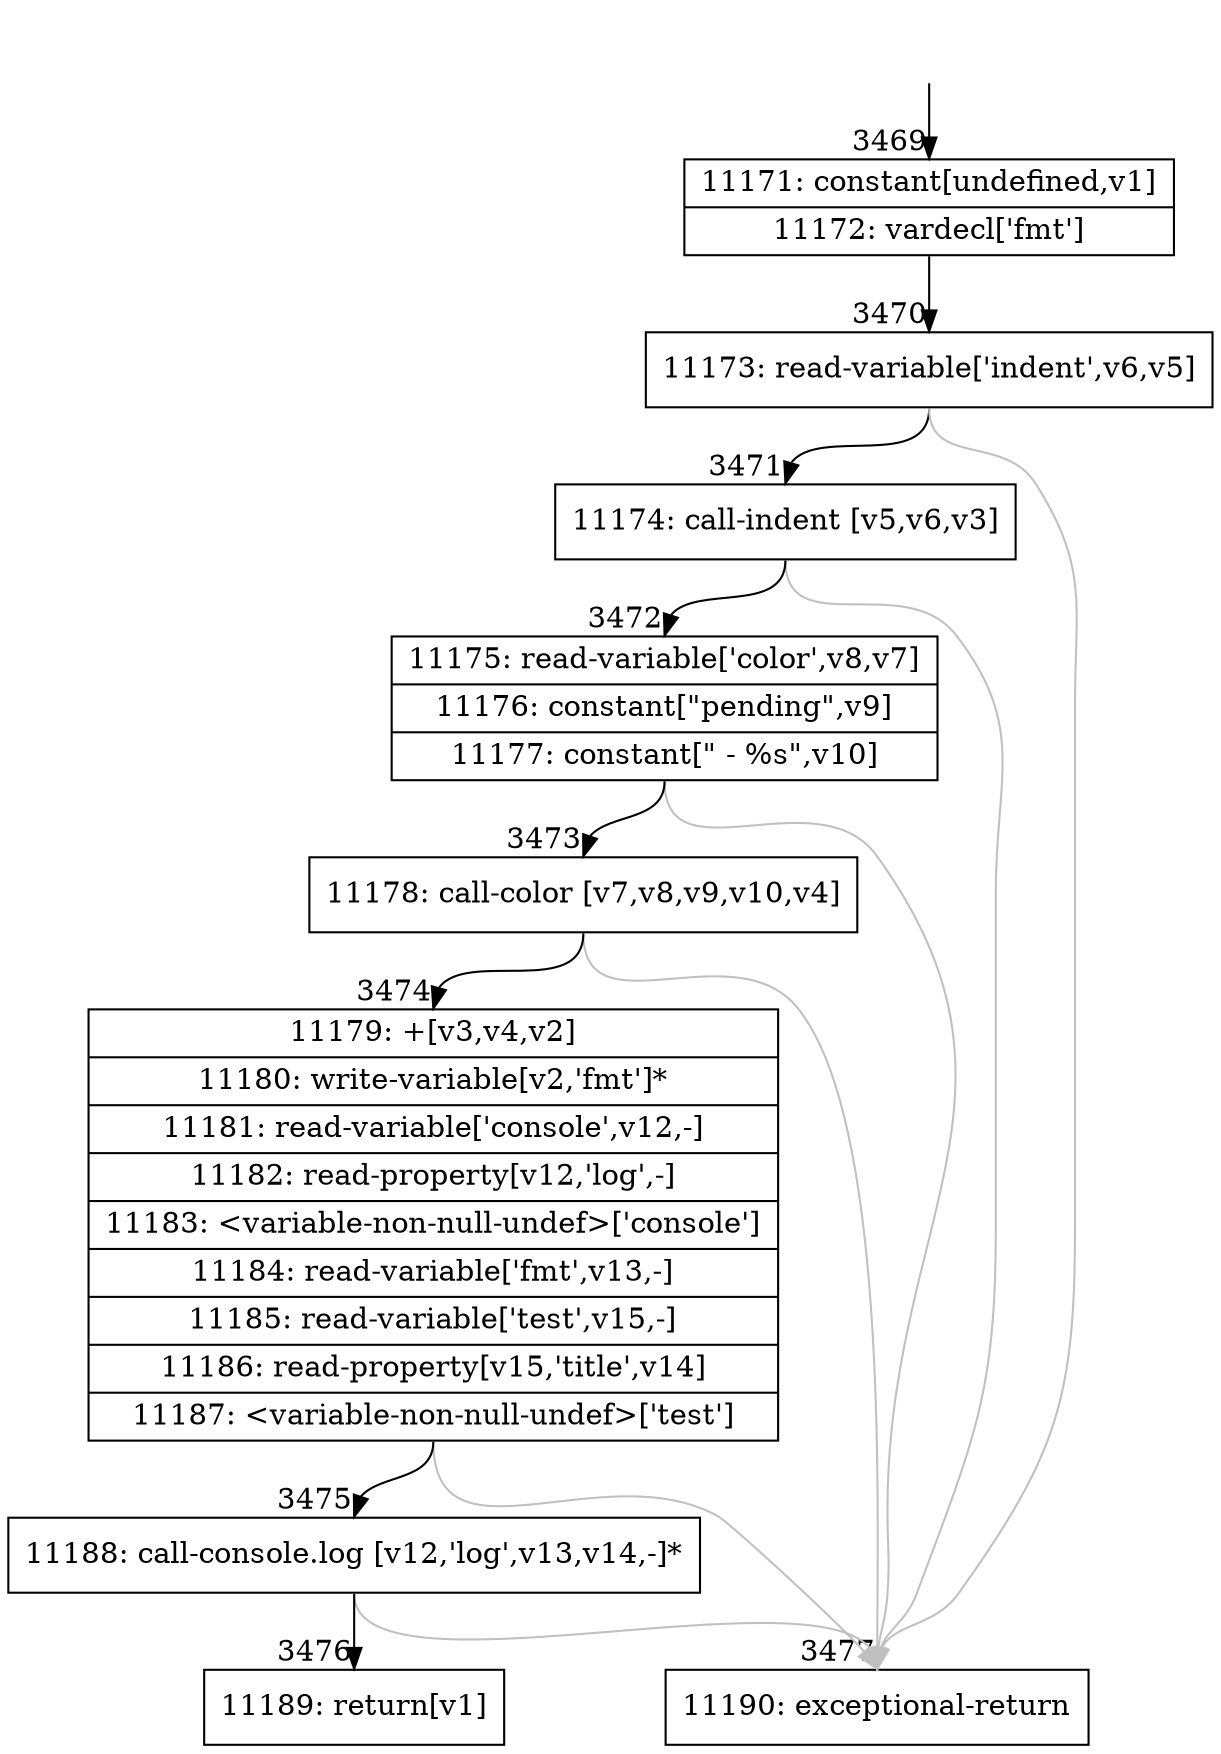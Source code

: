 digraph {
rankdir="TD"
BB_entry312[shape=none,label=""];
BB_entry312 -> BB3469 [tailport=s, headport=n, headlabel="    3469"]
BB3469 [shape=record label="{11171: constant[undefined,v1]|11172: vardecl['fmt']}" ] 
BB3469 -> BB3470 [tailport=s, headport=n, headlabel="      3470"]
BB3470 [shape=record label="{11173: read-variable['indent',v6,v5]}" ] 
BB3470 -> BB3471 [tailport=s, headport=n, headlabel="      3471"]
BB3470 -> BB3477 [tailport=s, headport=n, color=gray, headlabel="      3477"]
BB3471 [shape=record label="{11174: call-indent [v5,v6,v3]}" ] 
BB3471 -> BB3472 [tailport=s, headport=n, headlabel="      3472"]
BB3471 -> BB3477 [tailport=s, headport=n, color=gray]
BB3472 [shape=record label="{11175: read-variable['color',v8,v7]|11176: constant[\"pending\",v9]|11177: constant[\"  - %s\",v10]}" ] 
BB3472 -> BB3473 [tailport=s, headport=n, headlabel="      3473"]
BB3472 -> BB3477 [tailport=s, headport=n, color=gray]
BB3473 [shape=record label="{11178: call-color [v7,v8,v9,v10,v4]}" ] 
BB3473 -> BB3474 [tailport=s, headport=n, headlabel="      3474"]
BB3473 -> BB3477 [tailport=s, headport=n, color=gray]
BB3474 [shape=record label="{11179: +[v3,v4,v2]|11180: write-variable[v2,'fmt']*|11181: read-variable['console',v12,-]|11182: read-property[v12,'log',-]|11183: \<variable-non-null-undef\>['console']|11184: read-variable['fmt',v13,-]|11185: read-variable['test',v15,-]|11186: read-property[v15,'title',v14]|11187: \<variable-non-null-undef\>['test']}" ] 
BB3474 -> BB3475 [tailport=s, headport=n, headlabel="      3475"]
BB3474 -> BB3477 [tailport=s, headport=n, color=gray]
BB3475 [shape=record label="{11188: call-console.log [v12,'log',v13,v14,-]*}" ] 
BB3475 -> BB3476 [tailport=s, headport=n, headlabel="      3476"]
BB3475 -> BB3477 [tailport=s, headport=n, color=gray]
BB3476 [shape=record label="{11189: return[v1]}" ] 
BB3477 [shape=record label="{11190: exceptional-return}" ] 
//#$~ 4019
}
